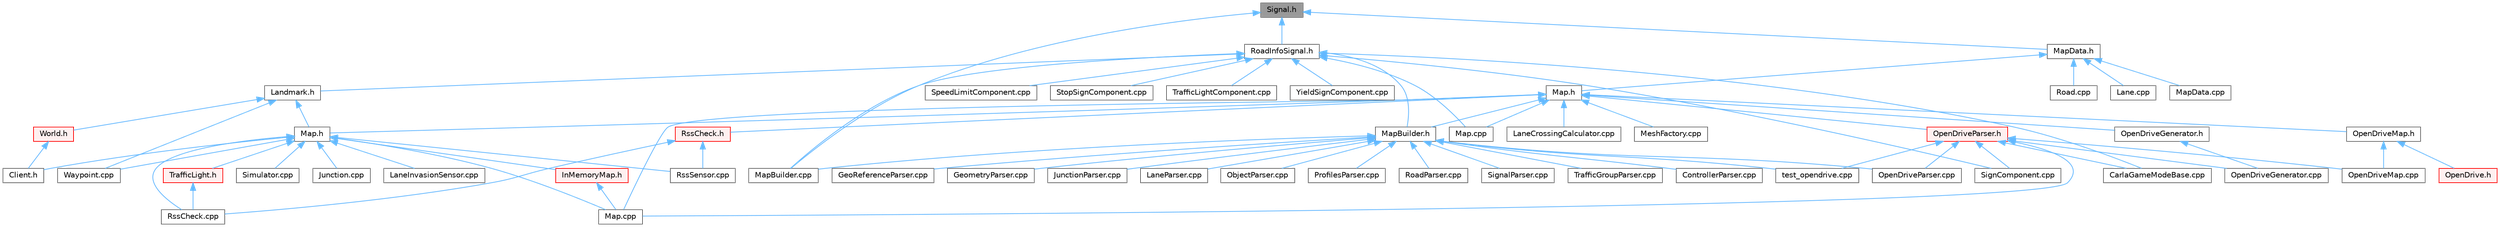 digraph "Signal.h"
{
 // INTERACTIVE_SVG=YES
 // LATEX_PDF_SIZE
  bgcolor="transparent";
  edge [fontname=Helvetica,fontsize=10,labelfontname=Helvetica,labelfontsize=10];
  node [fontname=Helvetica,fontsize=10,shape=box,height=0.2,width=0.4];
  Node1 [id="Node000001",label="Signal.h",height=0.2,width=0.4,color="gray40", fillcolor="grey60", style="filled", fontcolor="black",tooltip=" "];
  Node1 -> Node2 [id="edge1_Node000001_Node000002",dir="back",color="steelblue1",style="solid",tooltip=" "];
  Node2 [id="Node000002",label="MapBuilder.cpp",height=0.2,width=0.4,color="grey40", fillcolor="white", style="filled",URL="$df/da9/MapBuilder_8cpp.html",tooltip=" "];
  Node1 -> Node3 [id="edge2_Node000001_Node000003",dir="back",color="steelblue1",style="solid",tooltip=" "];
  Node3 [id="Node000003",label="MapData.h",height=0.2,width=0.4,color="grey40", fillcolor="white", style="filled",URL="$d5/db7/MapData_8h.html",tooltip=" "];
  Node3 -> Node4 [id="edge3_Node000003_Node000004",dir="back",color="steelblue1",style="solid",tooltip=" "];
  Node4 [id="Node000004",label="Lane.cpp",height=0.2,width=0.4,color="grey40", fillcolor="white", style="filled",URL="$dc/d13/Lane_8cpp.html",tooltip=" "];
  Node3 -> Node5 [id="edge4_Node000003_Node000005",dir="back",color="steelblue1",style="solid",tooltip=" "];
  Node5 [id="Node000005",label="Map.h",height=0.2,width=0.4,color="grey40", fillcolor="white", style="filled",URL="$df/d64/road_2Map_8h.html",tooltip=" "];
  Node5 -> Node6 [id="edge5_Node000005_Node000006",dir="back",color="steelblue1",style="solid",tooltip=" "];
  Node6 [id="Node000006",label="LaneCrossingCalculator.cpp",height=0.2,width=0.4,color="grey40", fillcolor="white", style="filled",URL="$d5/da4/LaneCrossingCalculator_8cpp.html",tooltip=" "];
  Node5 -> Node7 [id="edge6_Node000005_Node000007",dir="back",color="steelblue1",style="solid",tooltip=" "];
  Node7 [id="Node000007",label="Map.cpp",height=0.2,width=0.4,color="grey40", fillcolor="white", style="filled",URL="$db/da0/client_2Map_8cpp.html",tooltip=" "];
  Node5 -> Node8 [id="edge7_Node000005_Node000008",dir="back",color="steelblue1",style="solid",tooltip=" "];
  Node8 [id="Node000008",label="Map.cpp",height=0.2,width=0.4,color="grey40", fillcolor="white", style="filled",URL="$d9/d5a/road_2Map_8cpp.html",tooltip=" "];
  Node5 -> Node9 [id="edge8_Node000005_Node000009",dir="back",color="steelblue1",style="solid",tooltip=" "];
  Node9 [id="Node000009",label="Map.h",height=0.2,width=0.4,color="grey40", fillcolor="white", style="filled",URL="$d4/d9d/client_2Map_8h.html",tooltip=" "];
  Node9 -> Node10 [id="edge9_Node000009_Node000010",dir="back",color="steelblue1",style="solid",tooltip=" "];
  Node10 [id="Node000010",label="Client.h",height=0.2,width=0.4,color="grey40", fillcolor="white", style="filled",URL="$dd/de3/client_2Client_8h.html",tooltip=" "];
  Node9 -> Node11 [id="edge10_Node000009_Node000011",dir="back",color="steelblue1",style="solid",tooltip=" "];
  Node11 [id="Node000011",label="InMemoryMap.h",height=0.2,width=0.4,color="red", fillcolor="#FFF0F0", style="filled",URL="$d3/d89/InMemoryMap_8h.html",tooltip=" "];
  Node11 -> Node7 [id="edge11_Node000011_Node000007",dir="back",color="steelblue1",style="solid",tooltip=" "];
  Node9 -> Node22 [id="edge12_Node000009_Node000022",dir="back",color="steelblue1",style="solid",tooltip=" "];
  Node22 [id="Node000022",label="Junction.cpp",height=0.2,width=0.4,color="grey40", fillcolor="white", style="filled",URL="$da/d17/Junction_8cpp.html",tooltip=" "];
  Node9 -> Node23 [id="edge13_Node000009_Node000023",dir="back",color="steelblue1",style="solid",tooltip=" "];
  Node23 [id="Node000023",label="LaneInvasionSensor.cpp",height=0.2,width=0.4,color="grey40", fillcolor="white", style="filled",URL="$dd/dbc/LibCarla_2source_2carla_2client_2LaneInvasionSensor_8cpp.html",tooltip=" "];
  Node9 -> Node7 [id="edge14_Node000009_Node000007",dir="back",color="steelblue1",style="solid",tooltip=" "];
  Node9 -> Node24 [id="edge15_Node000009_Node000024",dir="back",color="steelblue1",style="solid",tooltip=" "];
  Node24 [id="Node000024",label="RssCheck.cpp",height=0.2,width=0.4,color="grey40", fillcolor="white", style="filled",URL="$d0/dce/RssCheck_8cpp.html",tooltip=" "];
  Node9 -> Node25 [id="edge16_Node000009_Node000025",dir="back",color="steelblue1",style="solid",tooltip=" "];
  Node25 [id="Node000025",label="RssSensor.cpp",height=0.2,width=0.4,color="grey40", fillcolor="white", style="filled",URL="$d8/d77/LibCarla_2source_2carla_2rss_2RssSensor_8cpp.html",tooltip=" "];
  Node9 -> Node26 [id="edge17_Node000009_Node000026",dir="back",color="steelblue1",style="solid",tooltip=" "];
  Node26 [id="Node000026",label="Simulator.cpp",height=0.2,width=0.4,color="grey40", fillcolor="white", style="filled",URL="$d2/d0c/Simulator_8cpp.html",tooltip=" "];
  Node9 -> Node27 [id="edge18_Node000009_Node000027",dir="back",color="steelblue1",style="solid",tooltip=" "];
  Node27 [id="Node000027",label="TrafficLight.h",height=0.2,width=0.4,color="red", fillcolor="#FFF0F0", style="filled",URL="$d5/d9e/TrafficLight_8h.html",tooltip=" "];
  Node27 -> Node24 [id="edge19_Node000027_Node000024",dir="back",color="steelblue1",style="solid",tooltip=" "];
  Node9 -> Node51 [id="edge20_Node000009_Node000051",dir="back",color="steelblue1",style="solid",tooltip=" "];
  Node51 [id="Node000051",label="Waypoint.cpp",height=0.2,width=0.4,color="grey40", fillcolor="white", style="filled",URL="$d7/def/client_2Waypoint_8cpp.html",tooltip=" "];
  Node5 -> Node52 [id="edge21_Node000005_Node000052",dir="back",color="steelblue1",style="solid",tooltip=" "];
  Node52 [id="Node000052",label="MapBuilder.h",height=0.2,width=0.4,color="grey40", fillcolor="white", style="filled",URL="$de/d3b/MapBuilder_8h.html",tooltip=" "];
  Node52 -> Node53 [id="edge22_Node000052_Node000053",dir="back",color="steelblue1",style="solid",tooltip=" "];
  Node53 [id="Node000053",label="ControllerParser.cpp",height=0.2,width=0.4,color="grey40", fillcolor="white", style="filled",URL="$df/d60/ControllerParser_8cpp.html",tooltip=" "];
  Node52 -> Node54 [id="edge23_Node000052_Node000054",dir="back",color="steelblue1",style="solid",tooltip=" "];
  Node54 [id="Node000054",label="GeoReferenceParser.cpp",height=0.2,width=0.4,color="grey40", fillcolor="white", style="filled",URL="$d9/d3e/GeoReferenceParser_8cpp.html",tooltip=" "];
  Node52 -> Node55 [id="edge24_Node000052_Node000055",dir="back",color="steelblue1",style="solid",tooltip=" "];
  Node55 [id="Node000055",label="GeometryParser.cpp",height=0.2,width=0.4,color="grey40", fillcolor="white", style="filled",URL="$d8/d49/GeometryParser_8cpp.html",tooltip=" "];
  Node52 -> Node56 [id="edge25_Node000052_Node000056",dir="back",color="steelblue1",style="solid",tooltip=" "];
  Node56 [id="Node000056",label="JunctionParser.cpp",height=0.2,width=0.4,color="grey40", fillcolor="white", style="filled",URL="$d6/d98/JunctionParser_8cpp.html",tooltip=" "];
  Node52 -> Node57 [id="edge26_Node000052_Node000057",dir="back",color="steelblue1",style="solid",tooltip=" "];
  Node57 [id="Node000057",label="LaneParser.cpp",height=0.2,width=0.4,color="grey40", fillcolor="white", style="filled",URL="$d0/d2e/LaneParser_8cpp.html",tooltip=" "];
  Node52 -> Node2 [id="edge27_Node000052_Node000002",dir="back",color="steelblue1",style="solid",tooltip=" "];
  Node52 -> Node58 [id="edge28_Node000052_Node000058",dir="back",color="steelblue1",style="solid",tooltip=" "];
  Node58 [id="Node000058",label="ObjectParser.cpp",height=0.2,width=0.4,color="grey40", fillcolor="white", style="filled",URL="$d9/df7/ObjectParser_8cpp.html",tooltip=" "];
  Node52 -> Node59 [id="edge29_Node000052_Node000059",dir="back",color="steelblue1",style="solid",tooltip=" "];
  Node59 [id="Node000059",label="OpenDriveParser.cpp",height=0.2,width=0.4,color="grey40", fillcolor="white", style="filled",URL="$da/d5a/OpenDriveParser_8cpp.html",tooltip=" "];
  Node52 -> Node60 [id="edge30_Node000052_Node000060",dir="back",color="steelblue1",style="solid",tooltip=" "];
  Node60 [id="Node000060",label="ProfilesParser.cpp",height=0.2,width=0.4,color="grey40", fillcolor="white", style="filled",URL="$d4/d6a/ProfilesParser_8cpp.html",tooltip=" "];
  Node52 -> Node61 [id="edge31_Node000052_Node000061",dir="back",color="steelblue1",style="solid",tooltip=" "];
  Node61 [id="Node000061",label="RoadParser.cpp",height=0.2,width=0.4,color="grey40", fillcolor="white", style="filled",URL="$d7/d69/RoadParser_8cpp.html",tooltip=" "];
  Node52 -> Node62 [id="edge32_Node000052_Node000062",dir="back",color="steelblue1",style="solid",tooltip=" "];
  Node62 [id="Node000062",label="SignalParser.cpp",height=0.2,width=0.4,color="grey40", fillcolor="white", style="filled",URL="$d1/d01/SignalParser_8cpp.html",tooltip=" "];
  Node52 -> Node63 [id="edge33_Node000052_Node000063",dir="back",color="steelblue1",style="solid",tooltip=" "];
  Node63 [id="Node000063",label="TrafficGroupParser.cpp",height=0.2,width=0.4,color="grey40", fillcolor="white", style="filled",URL="$d3/d28/TrafficGroupParser_8cpp.html",tooltip=" "];
  Node52 -> Node64 [id="edge34_Node000052_Node000064",dir="back",color="steelblue1",style="solid",tooltip=" "];
  Node64 [id="Node000064",label="test_opendrive.cpp",height=0.2,width=0.4,color="grey40", fillcolor="white", style="filled",URL="$d1/dc0/test__opendrive_8cpp.html",tooltip=" "];
  Node5 -> Node65 [id="edge35_Node000005_Node000065",dir="back",color="steelblue1",style="solid",tooltip=" "];
  Node65 [id="Node000065",label="MeshFactory.cpp",height=0.2,width=0.4,color="grey40", fillcolor="white", style="filled",URL="$dd/d9c/MeshFactory_8cpp.html",tooltip=" "];
  Node5 -> Node66 [id="edge36_Node000005_Node000066",dir="back",color="steelblue1",style="solid",tooltip=" "];
  Node66 [id="Node000066",label="OpenDriveGenerator.h",height=0.2,width=0.4,color="grey40", fillcolor="white", style="filled",URL="$d9/df1/OpenDriveGenerator_8h.html",tooltip=" "];
  Node66 -> Node67 [id="edge37_Node000066_Node000067",dir="back",color="steelblue1",style="solid",tooltip=" "];
  Node67 [id="Node000067",label="OpenDriveGenerator.cpp",height=0.2,width=0.4,color="grey40", fillcolor="white", style="filled",URL="$dc/d85/OpenDriveGenerator_8cpp.html",tooltip=" "];
  Node5 -> Node68 [id="edge38_Node000005_Node000068",dir="back",color="steelblue1",style="solid",tooltip=" "];
  Node68 [id="Node000068",label="OpenDriveMap.h",height=0.2,width=0.4,color="grey40", fillcolor="white", style="filled",URL="$d6/d95/OpenDriveMap_8h.html",tooltip=" "];
  Node68 -> Node69 [id="edge39_Node000068_Node000069",dir="back",color="steelblue1",style="solid",tooltip=" "];
  Node69 [id="Node000069",label="OpenDrive.h",height=0.2,width=0.4,color="red", fillcolor="#FFF0F0", style="filled",URL="$d1/d9b/Unreal_2CarlaUE4_2Plugins_2Carla_2Source_2Carla_2OpenDrive_2OpenDrive_8h.html",tooltip=" "];
  Node68 -> Node189 [id="edge40_Node000068_Node000189",dir="back",color="steelblue1",style="solid",tooltip=" "];
  Node189 [id="Node000189",label="OpenDriveMap.cpp",height=0.2,width=0.4,color="grey40", fillcolor="white", style="filled",URL="$d6/de7/OpenDriveMap_8cpp.html",tooltip=" "];
  Node5 -> Node190 [id="edge41_Node000005_Node000190",dir="back",color="steelblue1",style="solid",tooltip=" "];
  Node190 [id="Node000190",label="OpenDriveParser.h",height=0.2,width=0.4,color="red", fillcolor="#FFF0F0", style="filled",URL="$d1/dd9/OpenDriveParser_8h.html",tooltip=" "];
  Node190 -> Node73 [id="edge42_Node000190_Node000073",dir="back",color="steelblue1",style="solid",tooltip=" "];
  Node73 [id="Node000073",label="CarlaGameModeBase.cpp",height=0.2,width=0.4,color="grey40", fillcolor="white", style="filled",URL="$d0/d2e/CarlaGameModeBase_8cpp.html",tooltip=" "];
  Node190 -> Node7 [id="edge43_Node000190_Node000007",dir="back",color="steelblue1",style="solid",tooltip=" "];
  Node190 -> Node67 [id="edge44_Node000190_Node000067",dir="back",color="steelblue1",style="solid",tooltip=" "];
  Node190 -> Node189 [id="edge45_Node000190_Node000189",dir="back",color="steelblue1",style="solid",tooltip=" "];
  Node190 -> Node59 [id="edge46_Node000190_Node000059",dir="back",color="steelblue1",style="solid",tooltip=" "];
  Node190 -> Node108 [id="edge47_Node000190_Node000108",dir="back",color="steelblue1",style="solid",tooltip=" "];
  Node108 [id="Node000108",label="SignComponent.cpp",height=0.2,width=0.4,color="grey40", fillcolor="white", style="filled",URL="$d9/dbd/SignComponent_8cpp.html",tooltip=" "];
  Node190 -> Node64 [id="edge48_Node000190_Node000064",dir="back",color="steelblue1",style="solid",tooltip=" "];
  Node5 -> Node191 [id="edge49_Node000005_Node000191",dir="back",color="steelblue1",style="solid",tooltip=" "];
  Node191 [id="Node000191",label="RssCheck.h",height=0.2,width=0.4,color="red", fillcolor="#FFF0F0", style="filled",URL="$d8/dab/RssCheck_8h.html",tooltip=" "];
  Node191 -> Node24 [id="edge50_Node000191_Node000024",dir="back",color="steelblue1",style="solid",tooltip=" "];
  Node191 -> Node25 [id="edge51_Node000191_Node000025",dir="back",color="steelblue1",style="solid",tooltip=" "];
  Node3 -> Node194 [id="edge52_Node000003_Node000194",dir="back",color="steelblue1",style="solid",tooltip=" "];
  Node194 [id="Node000194",label="MapData.cpp",height=0.2,width=0.4,color="grey40", fillcolor="white", style="filled",URL="$d9/d71/MapData_8cpp.html",tooltip=" "];
  Node3 -> Node195 [id="edge53_Node000003_Node000195",dir="back",color="steelblue1",style="solid",tooltip=" "];
  Node195 [id="Node000195",label="Road.cpp",height=0.2,width=0.4,color="grey40", fillcolor="white", style="filled",URL="$dc/d2f/Road_8cpp.html",tooltip=" "];
  Node1 -> Node196 [id="edge54_Node000001_Node000196",dir="back",color="steelblue1",style="solid",tooltip=" "];
  Node196 [id="Node000196",label="RoadInfoSignal.h",height=0.2,width=0.4,color="grey40", fillcolor="white", style="filled",URL="$d1/d1d/RoadInfoSignal_8h.html",tooltip=" "];
  Node196 -> Node73 [id="edge55_Node000196_Node000073",dir="back",color="steelblue1",style="solid",tooltip=" "];
  Node196 -> Node197 [id="edge56_Node000196_Node000197",dir="back",color="steelblue1",style="solid",tooltip=" "];
  Node197 [id="Node000197",label="Landmark.h",height=0.2,width=0.4,color="grey40", fillcolor="white", style="filled",URL="$db/d18/Landmark_8h.html",tooltip=" "];
  Node197 -> Node9 [id="edge57_Node000197_Node000009",dir="back",color="steelblue1",style="solid",tooltip=" "];
  Node197 -> Node51 [id="edge58_Node000197_Node000051",dir="back",color="steelblue1",style="solid",tooltip=" "];
  Node197 -> Node198 [id="edge59_Node000197_Node000198",dir="back",color="steelblue1",style="solid",tooltip=" "];
  Node198 [id="Node000198",label="World.h",height=0.2,width=0.4,color="red", fillcolor="#FFF0F0", style="filled",URL="$dd/d5b/World_8h.html",tooltip=" "];
  Node198 -> Node10 [id="edge60_Node000198_Node000010",dir="back",color="steelblue1",style="solid",tooltip=" "];
  Node196 -> Node8 [id="edge61_Node000196_Node000008",dir="back",color="steelblue1",style="solid",tooltip=" "];
  Node196 -> Node2 [id="edge62_Node000196_Node000002",dir="back",color="steelblue1",style="solid",tooltip=" "];
  Node196 -> Node52 [id="edge63_Node000196_Node000052",dir="back",color="steelblue1",style="solid",tooltip=" "];
  Node196 -> Node108 [id="edge64_Node000196_Node000108",dir="back",color="steelblue1",style="solid",tooltip=" "];
  Node196 -> Node93 [id="edge65_Node000196_Node000093",dir="back",color="steelblue1",style="solid",tooltip=" "];
  Node93 [id="Node000093",label="SpeedLimitComponent.cpp",height=0.2,width=0.4,color="grey40", fillcolor="white", style="filled",URL="$d2/dd9/SpeedLimitComponent_8cpp.html",tooltip=" "];
  Node196 -> Node94 [id="edge66_Node000196_Node000094",dir="back",color="steelblue1",style="solid",tooltip=" "];
  Node94 [id="Node000094",label="StopSignComponent.cpp",height=0.2,width=0.4,color="grey40", fillcolor="white", style="filled",URL="$d6/ddb/StopSignComponent_8cpp.html",tooltip=" "];
  Node196 -> Node96 [id="edge67_Node000196_Node000096",dir="back",color="steelblue1",style="solid",tooltip=" "];
  Node96 [id="Node000096",label="TrafficLightComponent.cpp",height=0.2,width=0.4,color="grey40", fillcolor="white", style="filled",URL="$d3/dcd/TrafficLightComponent_8cpp.html",tooltip=" "];
  Node196 -> Node101 [id="edge68_Node000196_Node000101",dir="back",color="steelblue1",style="solid",tooltip=" "];
  Node101 [id="Node000101",label="YieldSignComponent.cpp",height=0.2,width=0.4,color="grey40", fillcolor="white", style="filled",URL="$d4/d36/YieldSignComponent_8cpp.html",tooltip=" "];
}
